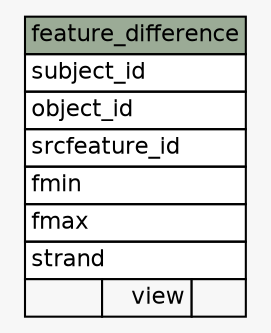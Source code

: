 // dot 2.38.0 on Mac OS X 10.9.3
// SchemaSpy rev 590
digraph "feature_difference" {
  graph [
    rankdir="RL"
    bgcolor="#f7f7f7"
    nodesep="0.18"
    ranksep="0.46"
    fontname="Helvetica"
    fontsize="11"
  ];
  node [
    fontname="Helvetica"
    fontsize="11"
    shape="plaintext"
  ];
  edge [
    arrowsize="0.8"
  ];
  "feature_difference" [
    label=<
    <TABLE BORDER="0" CELLBORDER="1" CELLSPACING="0" BGCOLOR="#ffffff">
      <TR><TD COLSPAN="3" BGCOLOR="#9bab96" ALIGN="CENTER">feature_difference</TD></TR>
      <TR><TD PORT="subject_id" COLSPAN="3" ALIGN="LEFT">subject_id</TD></TR>
      <TR><TD PORT="object_id" COLSPAN="3" ALIGN="LEFT">object_id</TD></TR>
      <TR><TD PORT="srcfeature_id" COLSPAN="3" ALIGN="LEFT">srcfeature_id</TD></TR>
      <TR><TD PORT="fmin" COLSPAN="3" ALIGN="LEFT">fmin</TD></TR>
      <TR><TD PORT="fmax" COLSPAN="3" ALIGN="LEFT">fmax</TD></TR>
      <TR><TD PORT="strand" COLSPAN="3" ALIGN="LEFT">strand</TD></TR>
      <TR><TD ALIGN="LEFT" BGCOLOR="#f7f7f7">  </TD><TD ALIGN="RIGHT" BGCOLOR="#f7f7f7">view</TD><TD ALIGN="RIGHT" BGCOLOR="#f7f7f7">  </TD></TR>
    </TABLE>>
    URL="tables/feature_difference.html"
    tooltip="feature_difference"
  ];
}
